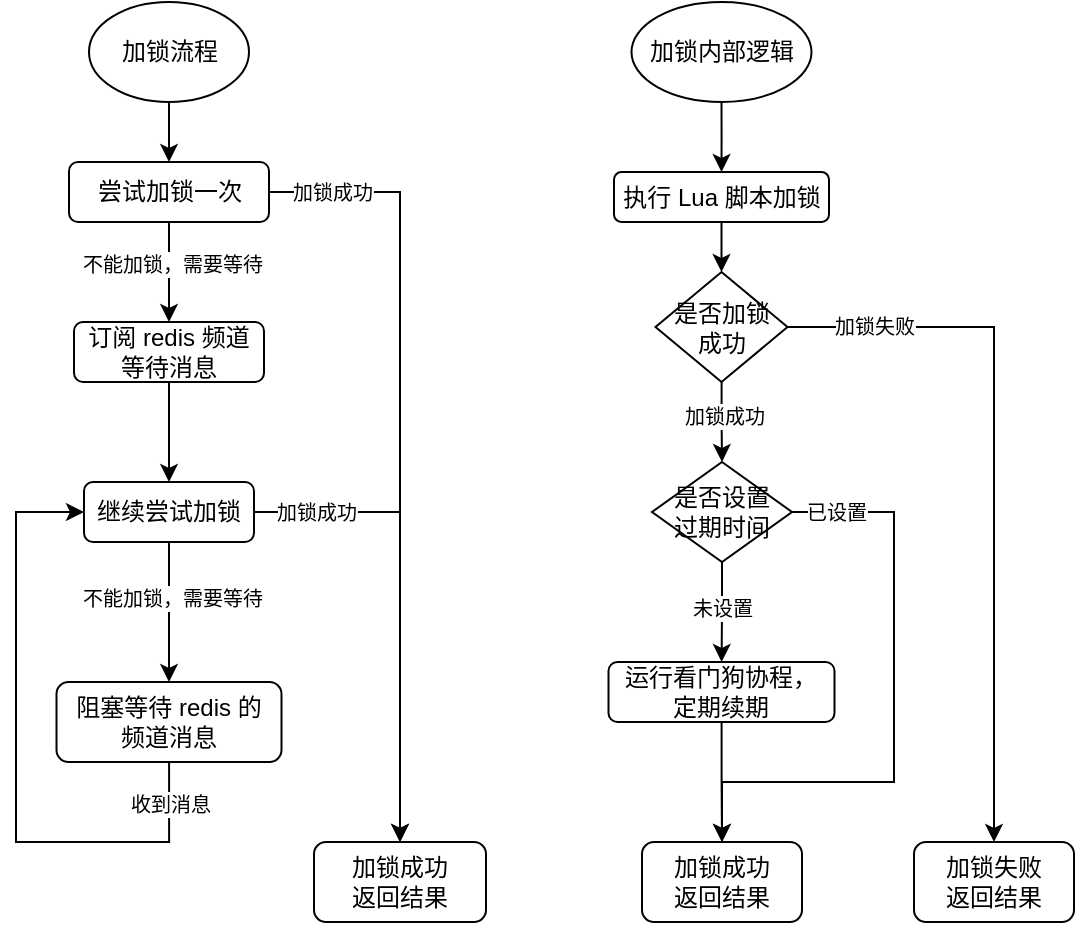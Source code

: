 <mxfile version="24.5.2" type="device">
  <diagram name="第 1 页" id="SlnkKpW4d6h3rL20bWmf">
    <mxGraphModel dx="640" dy="424" grid="1" gridSize="10" guides="1" tooltips="1" connect="1" arrows="1" fold="1" page="1" pageScale="1" pageWidth="827" pageHeight="1169" math="0" shadow="0">
      <root>
        <mxCell id="0" />
        <mxCell id="1" parent="0" />
        <mxCell id="ywwLEsBJWS_NvXJhA2fh-19" style="edgeStyle=orthogonalEdgeStyle;rounded=0;orthogonalLoop=1;jettySize=auto;html=1;entryX=0.5;entryY=0;entryDx=0;entryDy=0;" edge="1" parent="1" source="ywwLEsBJWS_NvXJhA2fh-1" target="ywwLEsBJWS_NvXJhA2fh-2">
          <mxGeometry relative="1" as="geometry" />
        </mxCell>
        <mxCell id="ywwLEsBJWS_NvXJhA2fh-1" value="加锁流程" style="ellipse;whiteSpace=wrap;html=1;" vertex="1" parent="1">
          <mxGeometry x="97.5" y="130" width="80" height="50" as="geometry" />
        </mxCell>
        <mxCell id="ywwLEsBJWS_NvXJhA2fh-11" style="edgeStyle=orthogonalEdgeStyle;rounded=0;orthogonalLoop=1;jettySize=auto;html=1;entryX=0.5;entryY=0;entryDx=0;entryDy=0;" edge="1" parent="1" source="ywwLEsBJWS_NvXJhA2fh-2" target="ywwLEsBJWS_NvXJhA2fh-10">
          <mxGeometry relative="1" as="geometry" />
        </mxCell>
        <mxCell id="ywwLEsBJWS_NvXJhA2fh-12" value="&lt;font style=&quot;font-size: 10px;&quot;&gt;加锁成功&lt;/font&gt;" style="edgeLabel;html=1;align=center;verticalAlign=middle;resizable=0;points=[];" vertex="1" connectable="0" parent="ywwLEsBJWS_NvXJhA2fh-11">
          <mxGeometry x="-0.86" relative="1" as="geometry">
            <mxPoint x="4" as="offset" />
          </mxGeometry>
        </mxCell>
        <mxCell id="ywwLEsBJWS_NvXJhA2fh-13" style="edgeStyle=orthogonalEdgeStyle;rounded=0;orthogonalLoop=1;jettySize=auto;html=1;" edge="1" parent="1" source="ywwLEsBJWS_NvXJhA2fh-2" target="ywwLEsBJWS_NvXJhA2fh-4">
          <mxGeometry relative="1" as="geometry" />
        </mxCell>
        <mxCell id="ywwLEsBJWS_NvXJhA2fh-14" value="&lt;font style=&quot;font-size: 10px;&quot;&gt;不能加锁，需要等待&lt;/font&gt;" style="edgeLabel;html=1;align=center;verticalAlign=middle;resizable=0;points=[];" vertex="1" connectable="0" parent="ywwLEsBJWS_NvXJhA2fh-13">
          <mxGeometry x="-0.2" y="1" relative="1" as="geometry">
            <mxPoint y="1" as="offset" />
          </mxGeometry>
        </mxCell>
        <mxCell id="ywwLEsBJWS_NvXJhA2fh-2" value="尝试加锁一次" style="rounded=1;whiteSpace=wrap;html=1;" vertex="1" parent="1">
          <mxGeometry x="87.5" y="210" width="100" height="30" as="geometry" />
        </mxCell>
        <mxCell id="ywwLEsBJWS_NvXJhA2fh-15" style="edgeStyle=orthogonalEdgeStyle;rounded=0;orthogonalLoop=1;jettySize=auto;html=1;" edge="1" parent="1" source="ywwLEsBJWS_NvXJhA2fh-4" target="ywwLEsBJWS_NvXJhA2fh-5">
          <mxGeometry relative="1" as="geometry" />
        </mxCell>
        <mxCell id="ywwLEsBJWS_NvXJhA2fh-4" value="订阅 redis 频道&lt;div&gt;等待消息&lt;/div&gt;" style="rounded=1;whiteSpace=wrap;html=1;" vertex="1" parent="1">
          <mxGeometry x="90" y="290" width="95" height="30" as="geometry" />
        </mxCell>
        <mxCell id="ywwLEsBJWS_NvXJhA2fh-16" style="edgeStyle=orthogonalEdgeStyle;rounded=0;orthogonalLoop=1;jettySize=auto;html=1;entryX=0.5;entryY=0;entryDx=0;entryDy=0;" edge="1" parent="1" source="ywwLEsBJWS_NvXJhA2fh-5" target="ywwLEsBJWS_NvXJhA2fh-7">
          <mxGeometry relative="1" as="geometry" />
        </mxCell>
        <mxCell id="ywwLEsBJWS_NvXJhA2fh-17" value="&lt;font style=&quot;font-size: 10px;&quot;&gt;不能加锁，需要等待&lt;/font&gt;" style="edgeLabel;html=1;align=center;verticalAlign=middle;resizable=0;points=[];" vertex="1" connectable="0" parent="ywwLEsBJWS_NvXJhA2fh-16">
          <mxGeometry x="-0.212" y="1" relative="1" as="geometry">
            <mxPoint as="offset" />
          </mxGeometry>
        </mxCell>
        <mxCell id="ywwLEsBJWS_NvXJhA2fh-18" style="edgeStyle=orthogonalEdgeStyle;rounded=0;orthogonalLoop=1;jettySize=auto;html=1;entryX=0.5;entryY=0;entryDx=0;entryDy=0;" edge="1" parent="1" source="ywwLEsBJWS_NvXJhA2fh-5" target="ywwLEsBJWS_NvXJhA2fh-10">
          <mxGeometry relative="1" as="geometry" />
        </mxCell>
        <mxCell id="ywwLEsBJWS_NvXJhA2fh-20" value="&lt;font style=&quot;font-size: 10px;&quot;&gt;加锁成功&lt;/font&gt;" style="edgeLabel;html=1;align=center;verticalAlign=middle;resizable=0;points=[];" vertex="1" connectable="0" parent="ywwLEsBJWS_NvXJhA2fh-18">
          <mxGeometry x="-0.778" relative="1" as="geometry">
            <mxPoint x="4" as="offset" />
          </mxGeometry>
        </mxCell>
        <mxCell id="ywwLEsBJWS_NvXJhA2fh-5" value="继续尝试加锁" style="rounded=1;whiteSpace=wrap;html=1;" vertex="1" parent="1">
          <mxGeometry x="95" y="370" width="85" height="30" as="geometry" />
        </mxCell>
        <mxCell id="ywwLEsBJWS_NvXJhA2fh-8" style="edgeStyle=orthogonalEdgeStyle;rounded=0;orthogonalLoop=1;jettySize=auto;html=1;entryX=0;entryY=0.5;entryDx=0;entryDy=0;" edge="1" parent="1" source="ywwLEsBJWS_NvXJhA2fh-7" target="ywwLEsBJWS_NvXJhA2fh-5">
          <mxGeometry relative="1" as="geometry">
            <Array as="points">
              <mxPoint x="138" y="550" />
              <mxPoint x="61" y="550" />
              <mxPoint x="61" y="385" />
            </Array>
          </mxGeometry>
        </mxCell>
        <mxCell id="ywwLEsBJWS_NvXJhA2fh-9" value="&lt;font style=&quot;font-size: 10px;&quot;&gt;收到消息&lt;/font&gt;" style="edgeLabel;html=1;align=center;verticalAlign=middle;resizable=0;points=[];" vertex="1" connectable="0" parent="ywwLEsBJWS_NvXJhA2fh-8">
          <mxGeometry x="-0.889" relative="1" as="geometry">
            <mxPoint y="3" as="offset" />
          </mxGeometry>
        </mxCell>
        <mxCell id="ywwLEsBJWS_NvXJhA2fh-7" value="阻塞等待 redis 的&lt;div&gt;频道消息&lt;/div&gt;" style="rounded=1;whiteSpace=wrap;html=1;" vertex="1" parent="1">
          <mxGeometry x="81.25" y="470" width="112.5" height="40" as="geometry" />
        </mxCell>
        <mxCell id="ywwLEsBJWS_NvXJhA2fh-10" value="加锁成功&lt;div&gt;返回结果&lt;/div&gt;" style="rounded=1;whiteSpace=wrap;html=1;" vertex="1" parent="1">
          <mxGeometry x="210" y="550" width="86" height="40" as="geometry" />
        </mxCell>
        <mxCell id="ywwLEsBJWS_NvXJhA2fh-26" style="edgeStyle=orthogonalEdgeStyle;rounded=0;orthogonalLoop=1;jettySize=auto;html=1;entryX=0.5;entryY=0;entryDx=0;entryDy=0;" edge="1" parent="1" source="ywwLEsBJWS_NvXJhA2fh-21" target="ywwLEsBJWS_NvXJhA2fh-22">
          <mxGeometry relative="1" as="geometry" />
        </mxCell>
        <mxCell id="ywwLEsBJWS_NvXJhA2fh-21" value="加锁内部逻辑" style="ellipse;whiteSpace=wrap;html=1;" vertex="1" parent="1">
          <mxGeometry x="368.75" y="130" width="90" height="50" as="geometry" />
        </mxCell>
        <mxCell id="ywwLEsBJWS_NvXJhA2fh-27" style="edgeStyle=orthogonalEdgeStyle;rounded=0;orthogonalLoop=1;jettySize=auto;html=1;entryX=0.5;entryY=0;entryDx=0;entryDy=0;" edge="1" parent="1" source="ywwLEsBJWS_NvXJhA2fh-22" target="ywwLEsBJWS_NvXJhA2fh-23">
          <mxGeometry relative="1" as="geometry" />
        </mxCell>
        <mxCell id="ywwLEsBJWS_NvXJhA2fh-22" value="执行 Lua 脚本加锁" style="rounded=1;whiteSpace=wrap;html=1;" vertex="1" parent="1">
          <mxGeometry x="360" y="215" width="107.5" height="25" as="geometry" />
        </mxCell>
        <mxCell id="ywwLEsBJWS_NvXJhA2fh-28" style="edgeStyle=orthogonalEdgeStyle;rounded=0;orthogonalLoop=1;jettySize=auto;html=1;entryX=0.5;entryY=0;entryDx=0;entryDy=0;" edge="1" parent="1" source="ywwLEsBJWS_NvXJhA2fh-23" target="ywwLEsBJWS_NvXJhA2fh-24">
          <mxGeometry relative="1" as="geometry" />
        </mxCell>
        <mxCell id="ywwLEsBJWS_NvXJhA2fh-29" value="&lt;font style=&quot;font-size: 10px;&quot;&gt;加锁成功&lt;/font&gt;" style="edgeLabel;html=1;align=center;verticalAlign=middle;resizable=0;points=[];" vertex="1" connectable="0" parent="ywwLEsBJWS_NvXJhA2fh-28">
          <mxGeometry x="-0.171" y="1" relative="1" as="geometry">
            <mxPoint as="offset" />
          </mxGeometry>
        </mxCell>
        <mxCell id="ywwLEsBJWS_NvXJhA2fh-36" style="edgeStyle=orthogonalEdgeStyle;rounded=0;orthogonalLoop=1;jettySize=auto;html=1;" edge="1" parent="1" source="ywwLEsBJWS_NvXJhA2fh-23" target="ywwLEsBJWS_NvXJhA2fh-35">
          <mxGeometry relative="1" as="geometry" />
        </mxCell>
        <mxCell id="ywwLEsBJWS_NvXJhA2fh-37" value="&lt;font style=&quot;font-size: 10px;&quot;&gt;加锁失败&lt;/font&gt;" style="edgeLabel;html=1;align=center;verticalAlign=middle;resizable=0;points=[];" vertex="1" connectable="0" parent="ywwLEsBJWS_NvXJhA2fh-36">
          <mxGeometry x="-0.764" y="1" relative="1" as="geometry">
            <mxPoint as="offset" />
          </mxGeometry>
        </mxCell>
        <mxCell id="ywwLEsBJWS_NvXJhA2fh-23" value="是否加锁&lt;div&gt;成功&lt;/div&gt;" style="rhombus;whiteSpace=wrap;html=1;" vertex="1" parent="1">
          <mxGeometry x="380.75" y="265" width="66" height="55" as="geometry" />
        </mxCell>
        <mxCell id="ywwLEsBJWS_NvXJhA2fh-31" style="edgeStyle=orthogonalEdgeStyle;rounded=0;orthogonalLoop=1;jettySize=auto;html=1;" edge="1" parent="1" source="ywwLEsBJWS_NvXJhA2fh-24" target="ywwLEsBJWS_NvXJhA2fh-25">
          <mxGeometry relative="1" as="geometry" />
        </mxCell>
        <mxCell id="ywwLEsBJWS_NvXJhA2fh-32" value="&lt;font style=&quot;font-size: 10px;&quot;&gt;未设置&lt;/font&gt;" style="edgeLabel;html=1;align=center;verticalAlign=middle;resizable=0;points=[];" vertex="1" connectable="0" parent="ywwLEsBJWS_NvXJhA2fh-31">
          <mxGeometry x="-0.106" relative="1" as="geometry">
            <mxPoint as="offset" />
          </mxGeometry>
        </mxCell>
        <mxCell id="ywwLEsBJWS_NvXJhA2fh-38" style="edgeStyle=orthogonalEdgeStyle;rounded=0;orthogonalLoop=1;jettySize=auto;html=1;entryX=0.5;entryY=0;entryDx=0;entryDy=0;exitX=1;exitY=0.5;exitDx=0;exitDy=0;" edge="1" parent="1" source="ywwLEsBJWS_NvXJhA2fh-24" target="ywwLEsBJWS_NvXJhA2fh-33">
          <mxGeometry relative="1" as="geometry">
            <mxPoint x="434.21" y="550.03" as="targetPoint" />
            <mxPoint x="413.996" y="420.004" as="sourcePoint" />
            <Array as="points">
              <mxPoint x="500" y="385" />
              <mxPoint x="500" y="520" />
              <mxPoint x="414" y="520" />
            </Array>
          </mxGeometry>
        </mxCell>
        <mxCell id="ywwLEsBJWS_NvXJhA2fh-39" value="&lt;font style=&quot;font-size: 10px;&quot;&gt;已设置&lt;/font&gt;" style="edgeLabel;html=1;align=center;verticalAlign=middle;resizable=0;points=[];" vertex="1" connectable="0" parent="ywwLEsBJWS_NvXJhA2fh-38">
          <mxGeometry x="-0.894" y="3" relative="1" as="geometry">
            <mxPoint x="6" y="3" as="offset" />
          </mxGeometry>
        </mxCell>
        <mxCell id="ywwLEsBJWS_NvXJhA2fh-24" value="是否设置&lt;div&gt;过期时间&lt;/div&gt;" style="rhombus;whiteSpace=wrap;html=1;" vertex="1" parent="1">
          <mxGeometry x="379" y="360" width="70" height="50" as="geometry" />
        </mxCell>
        <mxCell id="ywwLEsBJWS_NvXJhA2fh-34" style="edgeStyle=orthogonalEdgeStyle;rounded=0;orthogonalLoop=1;jettySize=auto;html=1;entryX=0.5;entryY=0;entryDx=0;entryDy=0;" edge="1" parent="1" source="ywwLEsBJWS_NvXJhA2fh-25" target="ywwLEsBJWS_NvXJhA2fh-33">
          <mxGeometry relative="1" as="geometry" />
        </mxCell>
        <mxCell id="ywwLEsBJWS_NvXJhA2fh-25" value="运行看门狗协程，&lt;div&gt;定期续期&lt;/div&gt;" style="rounded=1;whiteSpace=wrap;html=1;" vertex="1" parent="1">
          <mxGeometry x="357.25" y="460" width="113" height="30" as="geometry" />
        </mxCell>
        <mxCell id="ywwLEsBJWS_NvXJhA2fh-33" value="加锁成功&lt;div&gt;返回结果&lt;/div&gt;" style="rounded=1;whiteSpace=wrap;html=1;" vertex="1" parent="1">
          <mxGeometry x="374" y="550" width="80" height="40" as="geometry" />
        </mxCell>
        <mxCell id="ywwLEsBJWS_NvXJhA2fh-35" value="加锁失败&lt;div&gt;返回结果&lt;/div&gt;" style="rounded=1;whiteSpace=wrap;html=1;" vertex="1" parent="1">
          <mxGeometry x="510" y="550" width="80" height="40" as="geometry" />
        </mxCell>
      </root>
    </mxGraphModel>
  </diagram>
</mxfile>
